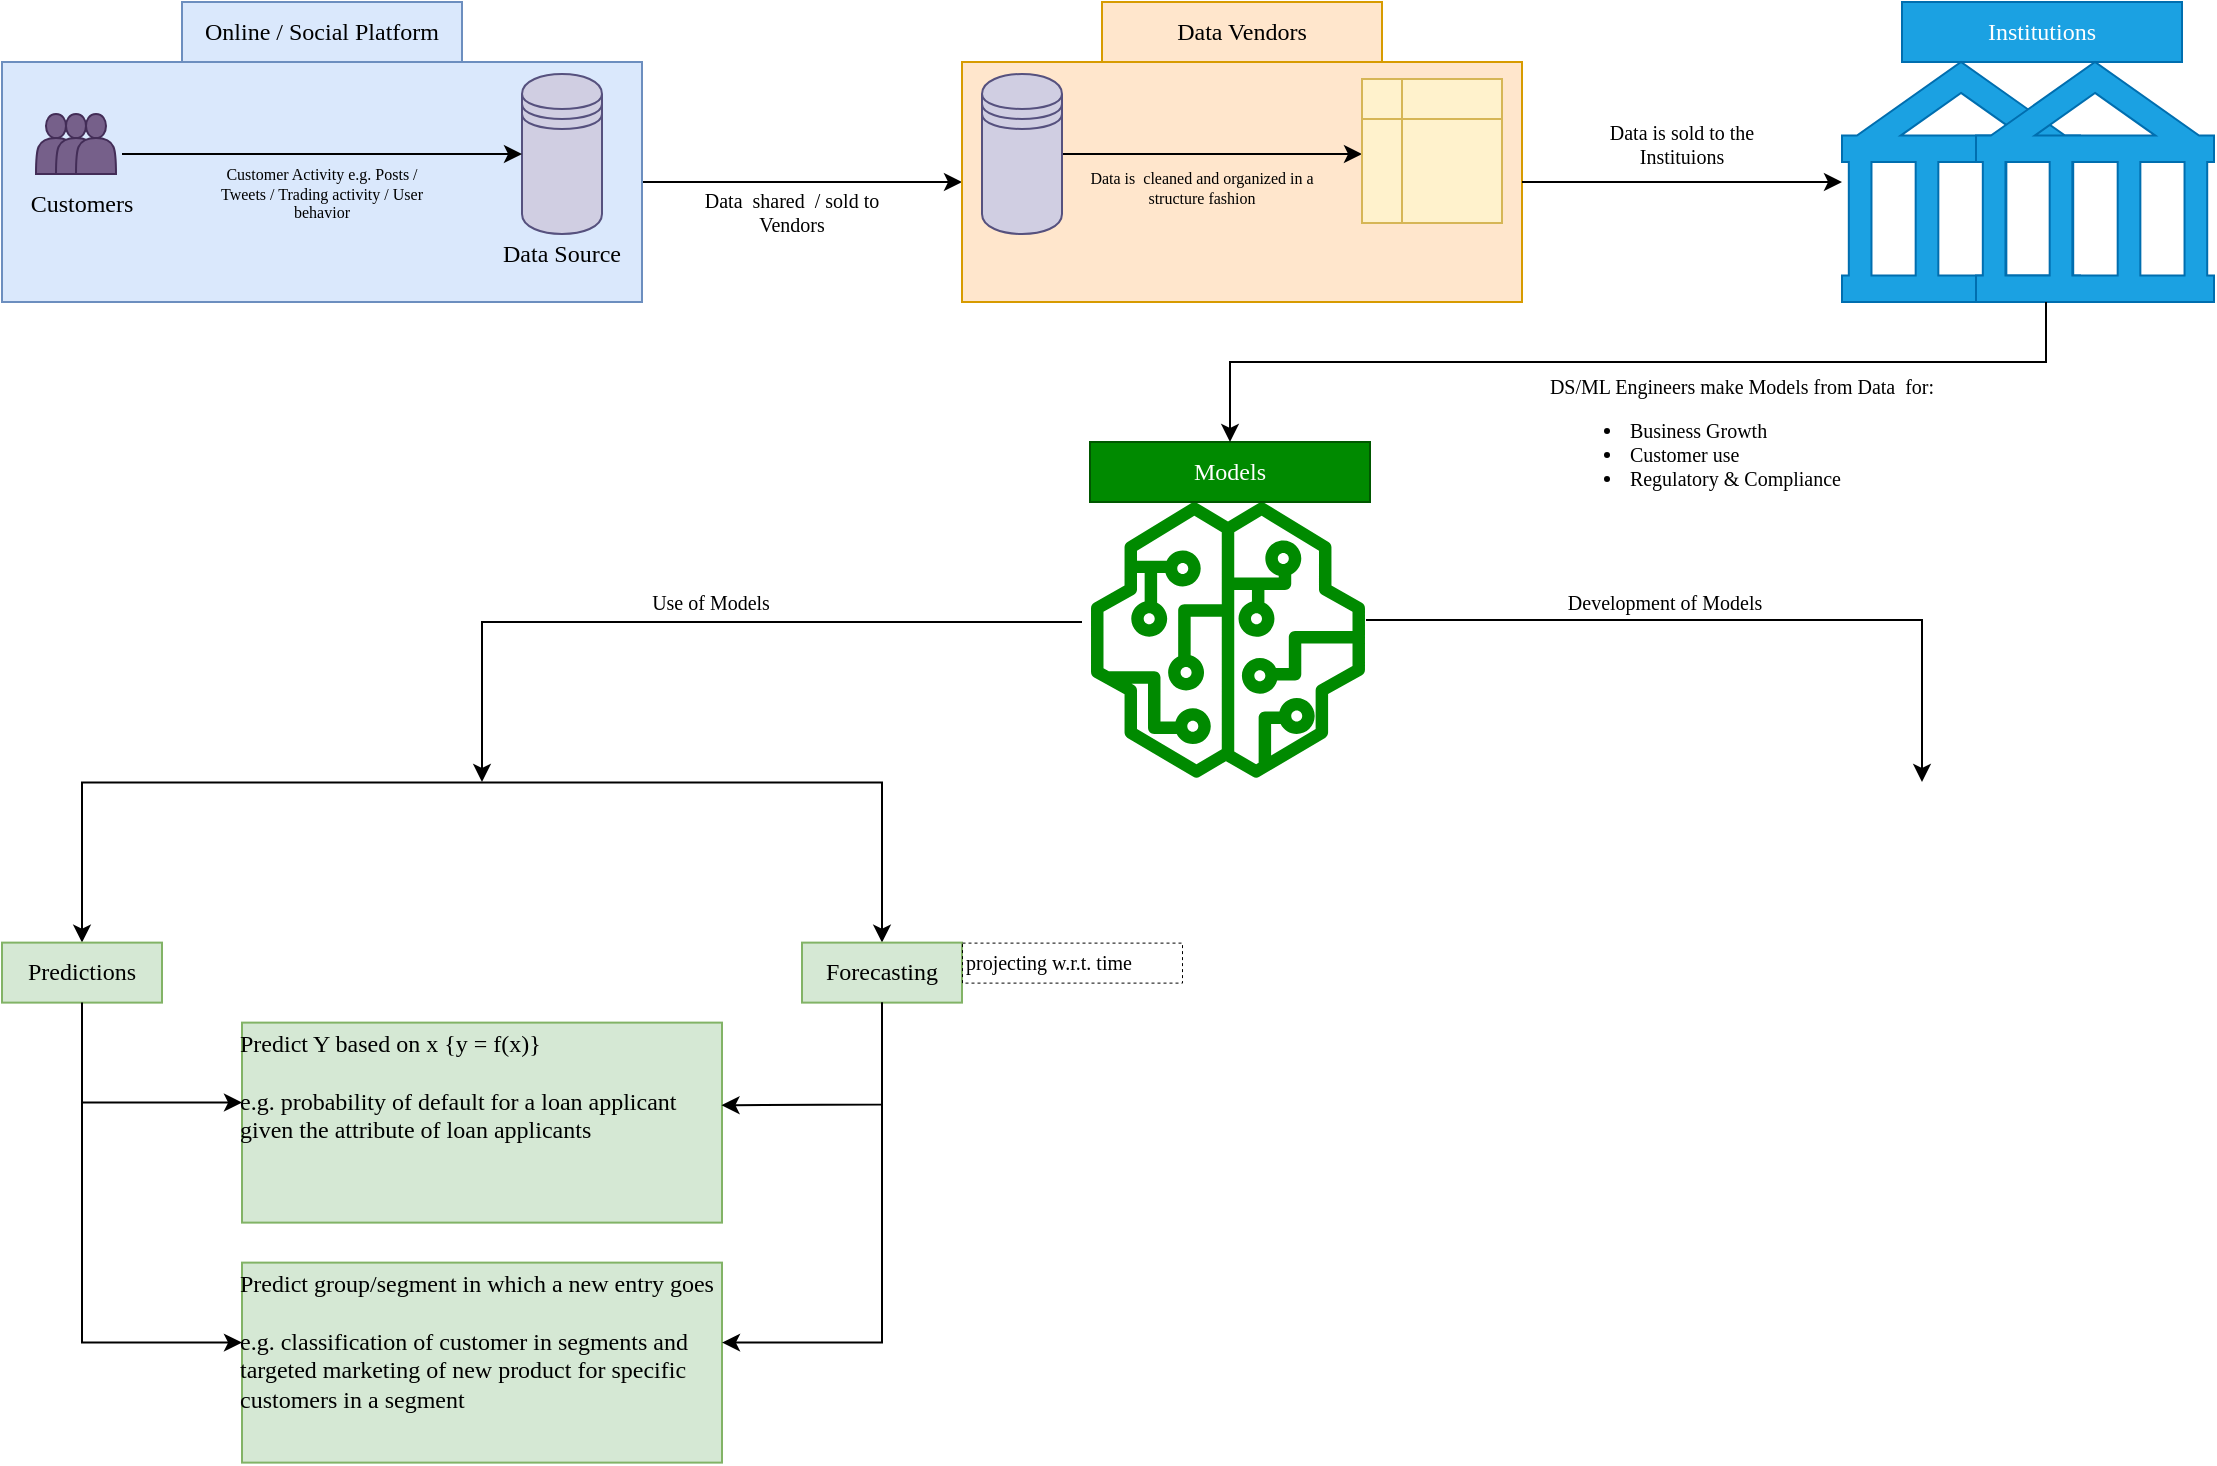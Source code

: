 <mxfile version="16.4.11" type="github">
  <diagram id="cB2xD58eg4lPSIvs-B4w" name="Page-1">
    <mxGraphModel dx="1160" dy="1051" grid="1" gridSize="10" guides="1" tooltips="1" connect="1" arrows="1" fold="1" page="1" pageScale="1" pageWidth="1169" pageHeight="827" background="none" math="0" shadow="0">
      <root>
        <mxCell id="0" />
        <mxCell id="1" parent="0" />
        <mxCell id="4gpTap-luiY6iofxUlM1-19" value="" style="edgeStyle=orthogonalEdgeStyle;rounded=0;orthogonalLoop=1;jettySize=auto;html=1;fontFamily=Comic Sans MS;fontSize=7;" parent="1" source="4gpTap-luiY6iofxUlM1-3" target="4gpTap-luiY6iofxUlM1-18" edge="1">
          <mxGeometry relative="1" as="geometry" />
        </mxCell>
        <mxCell id="4gpTap-luiY6iofxUlM1-3" value="" style="rounded=0;whiteSpace=wrap;html=1;labelBackgroundColor=none;fontFamily=Comic Sans MS;fillColor=#dae8fc;strokeColor=#6c8ebf;" parent="1" vertex="1">
          <mxGeometry x="40" y="40" width="320" height="120" as="geometry" />
        </mxCell>
        <mxCell id="4gpTap-luiY6iofxUlM1-4" value="Online / Social Platform" style="text;html=1;strokeColor=#6c8ebf;fillColor=#dae8fc;align=center;verticalAlign=middle;whiteSpace=wrap;rounded=0;labelBackgroundColor=none;fontFamily=Comic Sans MS;" parent="1" vertex="1">
          <mxGeometry x="130" y="10" width="140" height="30" as="geometry" />
        </mxCell>
        <mxCell id="4gpTap-luiY6iofxUlM1-8" value="" style="group" parent="1" vertex="1" connectable="0">
          <mxGeometry x="57" y="66" width="40" height="30" as="geometry" />
        </mxCell>
        <mxCell id="4gpTap-luiY6iofxUlM1-5" value="" style="shape=actor;whiteSpace=wrap;html=1;labelBackgroundColor=none;fontFamily=Comic Sans MS;fillColor=#76608a;strokeColor=#432D57;fontColor=#ffffff;" parent="4gpTap-luiY6iofxUlM1-8" vertex="1">
          <mxGeometry width="20" height="30" as="geometry" />
        </mxCell>
        <mxCell id="4gpTap-luiY6iofxUlM1-6" value="" style="shape=actor;whiteSpace=wrap;html=1;labelBackgroundColor=none;fontFamily=Comic Sans MS;fillColor=#76608a;strokeColor=#432D57;fontColor=#ffffff;" parent="4gpTap-luiY6iofxUlM1-8" vertex="1">
          <mxGeometry x="10" width="20" height="30" as="geometry" />
        </mxCell>
        <mxCell id="4gpTap-luiY6iofxUlM1-7" value="" style="shape=actor;whiteSpace=wrap;html=1;labelBackgroundColor=none;fontFamily=Comic Sans MS;fillColor=#76608a;strokeColor=#432D57;fontColor=#ffffff;" parent="4gpTap-luiY6iofxUlM1-8" vertex="1">
          <mxGeometry x="20" width="20" height="30" as="geometry" />
        </mxCell>
        <mxCell id="4gpTap-luiY6iofxUlM1-9" value="Customers" style="text;html=1;strokeColor=none;fillColor=none;align=center;verticalAlign=middle;whiteSpace=wrap;rounded=0;labelBackgroundColor=none;fontFamily=Comic Sans MS;" parent="1" vertex="1">
          <mxGeometry x="50" y="96" width="60" height="30" as="geometry" />
        </mxCell>
        <mxCell id="4gpTap-luiY6iofxUlM1-10" value="" style="shape=datastore;whiteSpace=wrap;html=1;labelBackgroundColor=none;fontFamily=Comic Sans MS;fillColor=#d0cee2;strokeColor=#56517e;" parent="1" vertex="1">
          <mxGeometry x="300" y="46" width="40" height="80" as="geometry" />
        </mxCell>
        <mxCell id="4gpTap-luiY6iofxUlM1-11" value="" style="endArrow=classic;html=1;rounded=0;fontFamily=Comic Sans MS;" parent="1" target="4gpTap-luiY6iofxUlM1-10" edge="1">
          <mxGeometry width="50" height="50" relative="1" as="geometry">
            <mxPoint x="100" y="86" as="sourcePoint" />
            <mxPoint x="140" y="36" as="targetPoint" />
          </mxGeometry>
        </mxCell>
        <mxCell id="4gpTap-luiY6iofxUlM1-13" value="Data Source" style="text;html=1;strokeColor=none;fillColor=none;align=center;verticalAlign=middle;whiteSpace=wrap;rounded=0;labelBackgroundColor=none;fontFamily=Comic Sans MS;" parent="1" vertex="1">
          <mxGeometry x="280" y="126" width="80" height="20" as="geometry" />
        </mxCell>
        <mxCell id="4gpTap-luiY6iofxUlM1-15" value="Customer Activity e.g. Posts / Tweets / Trading activity / User behavior" style="text;html=1;strokeColor=none;fillColor=none;align=center;verticalAlign=middle;whiteSpace=wrap;rounded=0;labelBackgroundColor=none;fontFamily=Comic Sans MS;fontSize=8;" parent="1" vertex="1">
          <mxGeometry x="140" y="86" width="120" height="40" as="geometry" />
        </mxCell>
        <mxCell id="4gpTap-luiY6iofxUlM1-18" value="" style="whiteSpace=wrap;html=1;fontFamily=Comic Sans MS;fillColor=#ffe6cc;strokeColor=#d79b00;rounded=0;labelBackgroundColor=none;" parent="1" vertex="1">
          <mxGeometry x="520" y="40" width="280" height="120" as="geometry" />
        </mxCell>
        <mxCell id="4gpTap-luiY6iofxUlM1-20" value="Data Vendors" style="text;html=1;strokeColor=#d79b00;fillColor=#ffe6cc;align=center;verticalAlign=middle;whiteSpace=wrap;rounded=0;labelBackgroundColor=none;fontFamily=Comic Sans MS;" parent="1" vertex="1">
          <mxGeometry x="590" y="10" width="140" height="30" as="geometry" />
        </mxCell>
        <mxCell id="4gpTap-luiY6iofxUlM1-21" value="Data&amp;nbsp; shared&amp;nbsp; / sold to Vendors" style="text;html=1;strokeColor=none;fillColor=none;align=center;verticalAlign=middle;whiteSpace=wrap;rounded=0;labelBackgroundColor=none;fontFamily=Comic Sans MS;fontSize=10;" parent="1" vertex="1">
          <mxGeometry x="390" y="100" width="90" height="30" as="geometry" />
        </mxCell>
        <mxCell id="4gpTap-luiY6iofxUlM1-24" value="" style="edgeStyle=orthogonalEdgeStyle;rounded=0;orthogonalLoop=1;jettySize=auto;html=1;fontFamily=Comic Sans MS;fontSize=7;entryX=0;entryY=0.521;entryDx=0;entryDy=0;entryPerimeter=0;" parent="1" source="4gpTap-luiY6iofxUlM1-22" target="4gpTap-luiY6iofxUlM1-25" edge="1">
          <mxGeometry relative="1" as="geometry">
            <mxPoint x="670" y="86" as="targetPoint" />
          </mxGeometry>
        </mxCell>
        <mxCell id="4gpTap-luiY6iofxUlM1-22" value="" style="shape=datastore;whiteSpace=wrap;html=1;labelBackgroundColor=none;fontFamily=Comic Sans MS;fillColor=#d0cee2;strokeColor=#56517e;" parent="1" vertex="1">
          <mxGeometry x="530" y="46" width="40" height="80" as="geometry" />
        </mxCell>
        <mxCell id="4gpTap-luiY6iofxUlM1-25" value="" style="shape=internalStorage;whiteSpace=wrap;html=1;backgroundOutline=1;labelBackgroundColor=none;fontFamily=Comic Sans MS;fontSize=7;fillColor=#fff2cc;strokeColor=#d6b656;" parent="1" vertex="1">
          <mxGeometry x="720" y="48.5" width="70" height="72" as="geometry" />
        </mxCell>
        <mxCell id="4gpTap-luiY6iofxUlM1-26" value="Data is&amp;nbsp; cleaned and organized in a structure fashion" style="text;html=1;strokeColor=none;fillColor=none;align=center;verticalAlign=middle;whiteSpace=wrap;rounded=0;labelBackgroundColor=none;fontFamily=Comic Sans MS;fontSize=8;" parent="1" vertex="1">
          <mxGeometry x="580" y="86" width="120" height="34" as="geometry" />
        </mxCell>
        <mxCell id="4gpTap-luiY6iofxUlM1-30" value="" style="endArrow=classic;html=1;rounded=0;fontFamily=Comic Sans MS;fontSize=7;exitX=1;exitY=0.5;exitDx=0;exitDy=0;" parent="1" source="4gpTap-luiY6iofxUlM1-18" edge="1">
          <mxGeometry width="50" height="50" relative="1" as="geometry">
            <mxPoint x="550" y="490" as="sourcePoint" />
            <mxPoint x="960" y="100" as="targetPoint" />
            <Array as="points" />
          </mxGeometry>
        </mxCell>
        <mxCell id="4gpTap-luiY6iofxUlM1-32" value="Institutions" style="text;html=1;strokeColor=#006EAF;fillColor=#1ba1e2;align=center;verticalAlign=middle;whiteSpace=wrap;rounded=0;labelBackgroundColor=none;fontFamily=Comic Sans MS;fontColor=#ffffff;" parent="1" vertex="1">
          <mxGeometry x="990" y="10" width="140" height="30" as="geometry" />
        </mxCell>
        <mxCell id="4gpTap-luiY6iofxUlM1-33" value="" style="group" parent="1" vertex="1" connectable="0">
          <mxGeometry x="960" y="40" width="186" height="120" as="geometry" />
        </mxCell>
        <mxCell id="4gpTap-luiY6iofxUlM1-27" value="" style="shape=mxgraph.signs.travel.bank;html=1;pointerEvents=1;fillColor=#1ba1e2;strokeColor=#006EAF;verticalLabelPosition=bottom;verticalAlign=top;align=center;labelBackgroundColor=none;fontFamily=Comic Sans MS;fontSize=7;fontColor=#ffffff;" parent="4gpTap-luiY6iofxUlM1-33" vertex="1">
          <mxGeometry width="119" height="120" as="geometry" />
        </mxCell>
        <mxCell id="4gpTap-luiY6iofxUlM1-31" value="" style="shape=mxgraph.signs.travel.bank;html=1;pointerEvents=1;fillColor=#1ba1e2;strokeColor=#006EAF;verticalLabelPosition=bottom;verticalAlign=top;align=center;labelBackgroundColor=none;fontFamily=Comic Sans MS;fontSize=7;fontColor=#ffffff;" parent="4gpTap-luiY6iofxUlM1-33" vertex="1">
          <mxGeometry x="67" width="119" height="120" as="geometry" />
        </mxCell>
        <mxCell id="4gpTap-luiY6iofxUlM1-34" value="&lt;font style=&quot;font-size: 10px;&quot;&gt;Data is sold to the Instituions&lt;/font&gt;" style="text;html=1;strokeColor=none;fillColor=none;align=center;verticalAlign=middle;whiteSpace=wrap;rounded=0;labelBackgroundColor=none;fontFamily=Comic Sans MS;fontSize=10;" parent="1" vertex="1">
          <mxGeometry x="840" y="66" width="80" height="30" as="geometry" />
        </mxCell>
        <mxCell id="4gpTap-luiY6iofxUlM1-36" value="" style="sketch=0;outlineConnect=0;fontColor=#ffffff;fillColor=#008a00;strokeColor=#005700;dashed=0;verticalLabelPosition=bottom;verticalAlign=top;align=center;html=1;fontSize=12;fontStyle=0;aspect=fixed;pointerEvents=1;shape=mxgraph.aws4.sagemaker_model;labelBackgroundColor=none;fontFamily=Comic Sans MS;" parent="1" vertex="1">
          <mxGeometry x="584" y="260" width="138" height="138" as="geometry" />
        </mxCell>
        <mxCell id="4gpTap-luiY6iofxUlM1-37" value="Models" style="text;html=1;strokeColor=#005700;fillColor=#008a00;align=center;verticalAlign=middle;whiteSpace=wrap;rounded=0;labelBackgroundColor=none;fontFamily=Comic Sans MS;fontColor=#ffffff;" parent="1" vertex="1">
          <mxGeometry x="584" y="230" width="140" height="30" as="geometry" />
        </mxCell>
        <mxCell id="4gpTap-luiY6iofxUlM1-38" value="" style="endArrow=classic;html=1;rounded=0;fontFamily=Comic Sans MS;fontSize=10;entryX=0.5;entryY=0;entryDx=0;entryDy=0;" parent="1" target="4gpTap-luiY6iofxUlM1-37" edge="1">
          <mxGeometry width="50" height="50" relative="1" as="geometry">
            <mxPoint x="1062" y="160" as="sourcePoint" />
            <mxPoint x="1062" y="270" as="targetPoint" />
            <Array as="points">
              <mxPoint x="1062" y="190" />
              <mxPoint x="654" y="190" />
            </Array>
          </mxGeometry>
        </mxCell>
        <mxCell id="4gpTap-luiY6iofxUlM1-39" value="DS/ML Engineers make Models from Data&amp;nbsp; for:&lt;br&gt;&lt;ul&gt;&lt;li style=&quot;text-align: left&quot;&gt;Business Growth&lt;/li&gt;&lt;li style=&quot;text-align: left&quot;&gt;Customer use&lt;/li&gt;&lt;li style=&quot;text-align: left&quot;&gt;Regulatory &amp;amp; Compliance&lt;/li&gt;&lt;/ul&gt;" style="text;html=1;strokeColor=none;fillColor=none;align=center;verticalAlign=top;whiteSpace=wrap;rounded=0;labelBackgroundColor=none;fontFamily=Comic Sans MS;fontSize=10;" parent="1" vertex="1">
          <mxGeometry x="790" y="190" width="240" height="80" as="geometry" />
        </mxCell>
        <mxCell id="Tz5PCKDP_7nENJBLWrkZ-1" value="" style="endArrow=classic;html=1;rounded=0;" edge="1" parent="1">
          <mxGeometry width="50" height="50" relative="1" as="geometry">
            <mxPoint x="580" y="320" as="sourcePoint" />
            <mxPoint x="280" y="400" as="targetPoint" />
            <Array as="points">
              <mxPoint x="280" y="320" />
            </Array>
          </mxGeometry>
        </mxCell>
        <mxCell id="Tz5PCKDP_7nENJBLWrkZ-2" value="Use of Models" style="edgeLabel;html=1;align=center;verticalAlign=middle;resizable=0;points=[];fontFamily=Comic Sans MS;fontSize=10;" vertex="1" connectable="0" parent="Tz5PCKDP_7nENJBLWrkZ-1">
          <mxGeometry x="-0.452" y="-3" relative="1" as="geometry">
            <mxPoint x="-82" y="-7" as="offset" />
          </mxGeometry>
        </mxCell>
        <mxCell id="Tz5PCKDP_7nENJBLWrkZ-3" value="" style="endArrow=classic;html=1;rounded=0;fontFamily=Comic Sans MS;fontSize=10;entryX=0.5;entryY=0;entryDx=0;entryDy=0;" edge="1" parent="1" target="Tz5PCKDP_7nENJBLWrkZ-5">
          <mxGeometry width="50" height="50" relative="1" as="geometry">
            <mxPoint x="300" y="400.31" as="sourcePoint" />
            <mxPoint y="480.31" as="targetPoint" />
            <Array as="points">
              <mxPoint x="80" y="400.31" />
              <mxPoint x="80" y="440.31" />
            </Array>
          </mxGeometry>
        </mxCell>
        <mxCell id="Tz5PCKDP_7nENJBLWrkZ-4" value="" style="endArrow=classic;html=1;rounded=0;fontFamily=Comic Sans MS;fontSize=10;entryX=0.5;entryY=0;entryDx=0;entryDy=0;" edge="1" parent="1" target="Tz5PCKDP_7nENJBLWrkZ-6">
          <mxGeometry width="50" height="50" relative="1" as="geometry">
            <mxPoint x="300" y="400.31" as="sourcePoint" />
            <mxPoint x="560" y="480.31" as="targetPoint" />
            <Array as="points">
              <mxPoint x="480" y="400.31" />
            </Array>
          </mxGeometry>
        </mxCell>
        <mxCell id="Tz5PCKDP_7nENJBLWrkZ-8" value="" style="edgeStyle=orthogonalEdgeStyle;rounded=0;orthogonalLoop=1;jettySize=auto;html=1;fontFamily=Comic Sans MS;fontSize=12;exitX=0.5;exitY=1;exitDx=0;exitDy=0;" edge="1" parent="1" source="Tz5PCKDP_7nENJBLWrkZ-5" target="Tz5PCKDP_7nENJBLWrkZ-7">
          <mxGeometry relative="1" as="geometry">
            <Array as="points">
              <mxPoint x="80" y="560.31" />
            </Array>
          </mxGeometry>
        </mxCell>
        <mxCell id="Tz5PCKDP_7nENJBLWrkZ-5" value="Predictions" style="text;html=1;strokeColor=#82b366;fillColor=#d5e8d4;align=center;verticalAlign=middle;whiteSpace=wrap;rounded=0;fontFamily=Comic Sans MS;fontSize=12;" vertex="1" parent="1">
          <mxGeometry x="40" y="480.31" width="80" height="30" as="geometry" />
        </mxCell>
        <mxCell id="Tz5PCKDP_7nENJBLWrkZ-6" value="Forecasting" style="text;html=1;align=center;verticalAlign=middle;whiteSpace=wrap;rounded=0;fontFamily=Comic Sans MS;fontSize=12;strokeColor=#82b366;fillColor=#d5e8d4;" vertex="1" parent="1">
          <mxGeometry x="440" y="480.31" width="80" height="30" as="geometry" />
        </mxCell>
        <mxCell id="Tz5PCKDP_7nENJBLWrkZ-7" value="&lt;span&gt;Predict Y based on x {&lt;/span&gt;&lt;span&gt;y = f(x)}&lt;br&gt;&lt;br&gt;&lt;/span&gt;&lt;div&gt;&lt;span&gt;e.g. probability of default for a loan applicant given the attribute of loan applicants&lt;/span&gt;&lt;/div&gt;" style="whiteSpace=wrap;html=1;fontFamily=Comic Sans MS;fillColor=#d5e8d4;strokeColor=#82b366;gradientColor=none;rounded=0;align=left;spacing=-1;verticalAlign=top;" vertex="1" parent="1">
          <mxGeometry x="160" y="520.31" width="240" height="100" as="geometry" />
        </mxCell>
        <mxCell id="Tz5PCKDP_7nENJBLWrkZ-9" value="&lt;span&gt;Predict group/segment in which a new entry goes&lt;br&gt;&lt;br&gt;e.g. classification of customer in segments and targeted&amp;nbsp;marketing of new product for specific customers&amp;nbsp;in a segment&lt;br&gt;&lt;/span&gt;" style="whiteSpace=wrap;html=1;fontFamily=Comic Sans MS;fillColor=#d5e8d4;strokeColor=#82b366;rounded=0;align=left;verticalAlign=top;horizontal=1;spacing=-1;" vertex="1" parent="1">
          <mxGeometry x="160" y="640.31" width="240" height="100" as="geometry" />
        </mxCell>
        <mxCell id="Tz5PCKDP_7nENJBLWrkZ-10" value="" style="edgeStyle=orthogonalEdgeStyle;rounded=0;orthogonalLoop=1;jettySize=auto;html=1;fontFamily=Comic Sans MS;fontSize=12;exitX=0.5;exitY=1;exitDx=0;exitDy=0;" edge="1" parent="1" source="Tz5PCKDP_7nENJBLWrkZ-5">
          <mxGeometry relative="1" as="geometry">
            <mxPoint y="560.31" as="sourcePoint" />
            <mxPoint x="160" y="680.31" as="targetPoint" />
            <Array as="points">
              <mxPoint x="80" y="680.31" />
            </Array>
          </mxGeometry>
        </mxCell>
        <mxCell id="Tz5PCKDP_7nENJBLWrkZ-14" value="projecting w.r.t. time" style="text;html=1;strokeColor=default;fillColor=none;align=left;verticalAlign=middle;whiteSpace=wrap;rounded=0;fontFamily=Comic Sans MS;fontSize=10;dashed=1;strokeWidth=0.5;" vertex="1" parent="1">
          <mxGeometry x="520" y="480.31" width="110" height="20" as="geometry" />
        </mxCell>
        <mxCell id="Tz5PCKDP_7nENJBLWrkZ-15" value="" style="endArrow=classic;html=1;rounded=0;fontFamily=Comic Sans MS;fontSize=10;entryX=0.999;entryY=0.413;entryDx=0;entryDy=0;exitX=0.5;exitY=1;exitDx=0;exitDy=0;entryPerimeter=0;" edge="1" parent="1" source="Tz5PCKDP_7nENJBLWrkZ-6" target="Tz5PCKDP_7nENJBLWrkZ-7">
          <mxGeometry width="50" height="50" relative="1" as="geometry">
            <mxPoint x="290" y="550.31" as="sourcePoint" />
            <mxPoint x="340" y="500.31" as="targetPoint" />
            <Array as="points">
              <mxPoint x="480" y="561.31" />
            </Array>
          </mxGeometry>
        </mxCell>
        <mxCell id="Tz5PCKDP_7nENJBLWrkZ-16" value="" style="endArrow=classic;html=1;rounded=0;fontFamily=Comic Sans MS;fontSize=10;entryX=1;entryY=0.5;entryDx=0;entryDy=0;exitX=0.5;exitY=1;exitDx=0;exitDy=0;" edge="1" parent="1" source="Tz5PCKDP_7nENJBLWrkZ-6">
          <mxGeometry width="50" height="50" relative="1" as="geometry">
            <mxPoint x="560" y="520.31" as="sourcePoint" />
            <mxPoint x="400" y="680.31" as="targetPoint" />
            <Array as="points">
              <mxPoint x="480" y="640.31" />
              <mxPoint x="480" y="680.31" />
            </Array>
          </mxGeometry>
        </mxCell>
        <mxCell id="Tz5PCKDP_7nENJBLWrkZ-19" value="" style="endArrow=classic;html=1;rounded=0;" edge="1" parent="1">
          <mxGeometry width="50" height="50" relative="1" as="geometry">
            <mxPoint x="722" y="319" as="sourcePoint" />
            <mxPoint x="1000" y="400" as="targetPoint" />
            <Array as="points">
              <mxPoint x="1000" y="319" />
            </Array>
          </mxGeometry>
        </mxCell>
        <mxCell id="Tz5PCKDP_7nENJBLWrkZ-20" value="Development of Models" style="edgeLabel;html=1;align=center;verticalAlign=middle;resizable=0;points=[];fontFamily=Comic Sans MS;fontSize=10;" vertex="1" connectable="0" parent="Tz5PCKDP_7nENJBLWrkZ-19">
          <mxGeometry x="-0.452" y="-3" relative="1" as="geometry">
            <mxPoint x="50" y="-12" as="offset" />
          </mxGeometry>
        </mxCell>
      </root>
    </mxGraphModel>
  </diagram>
</mxfile>
